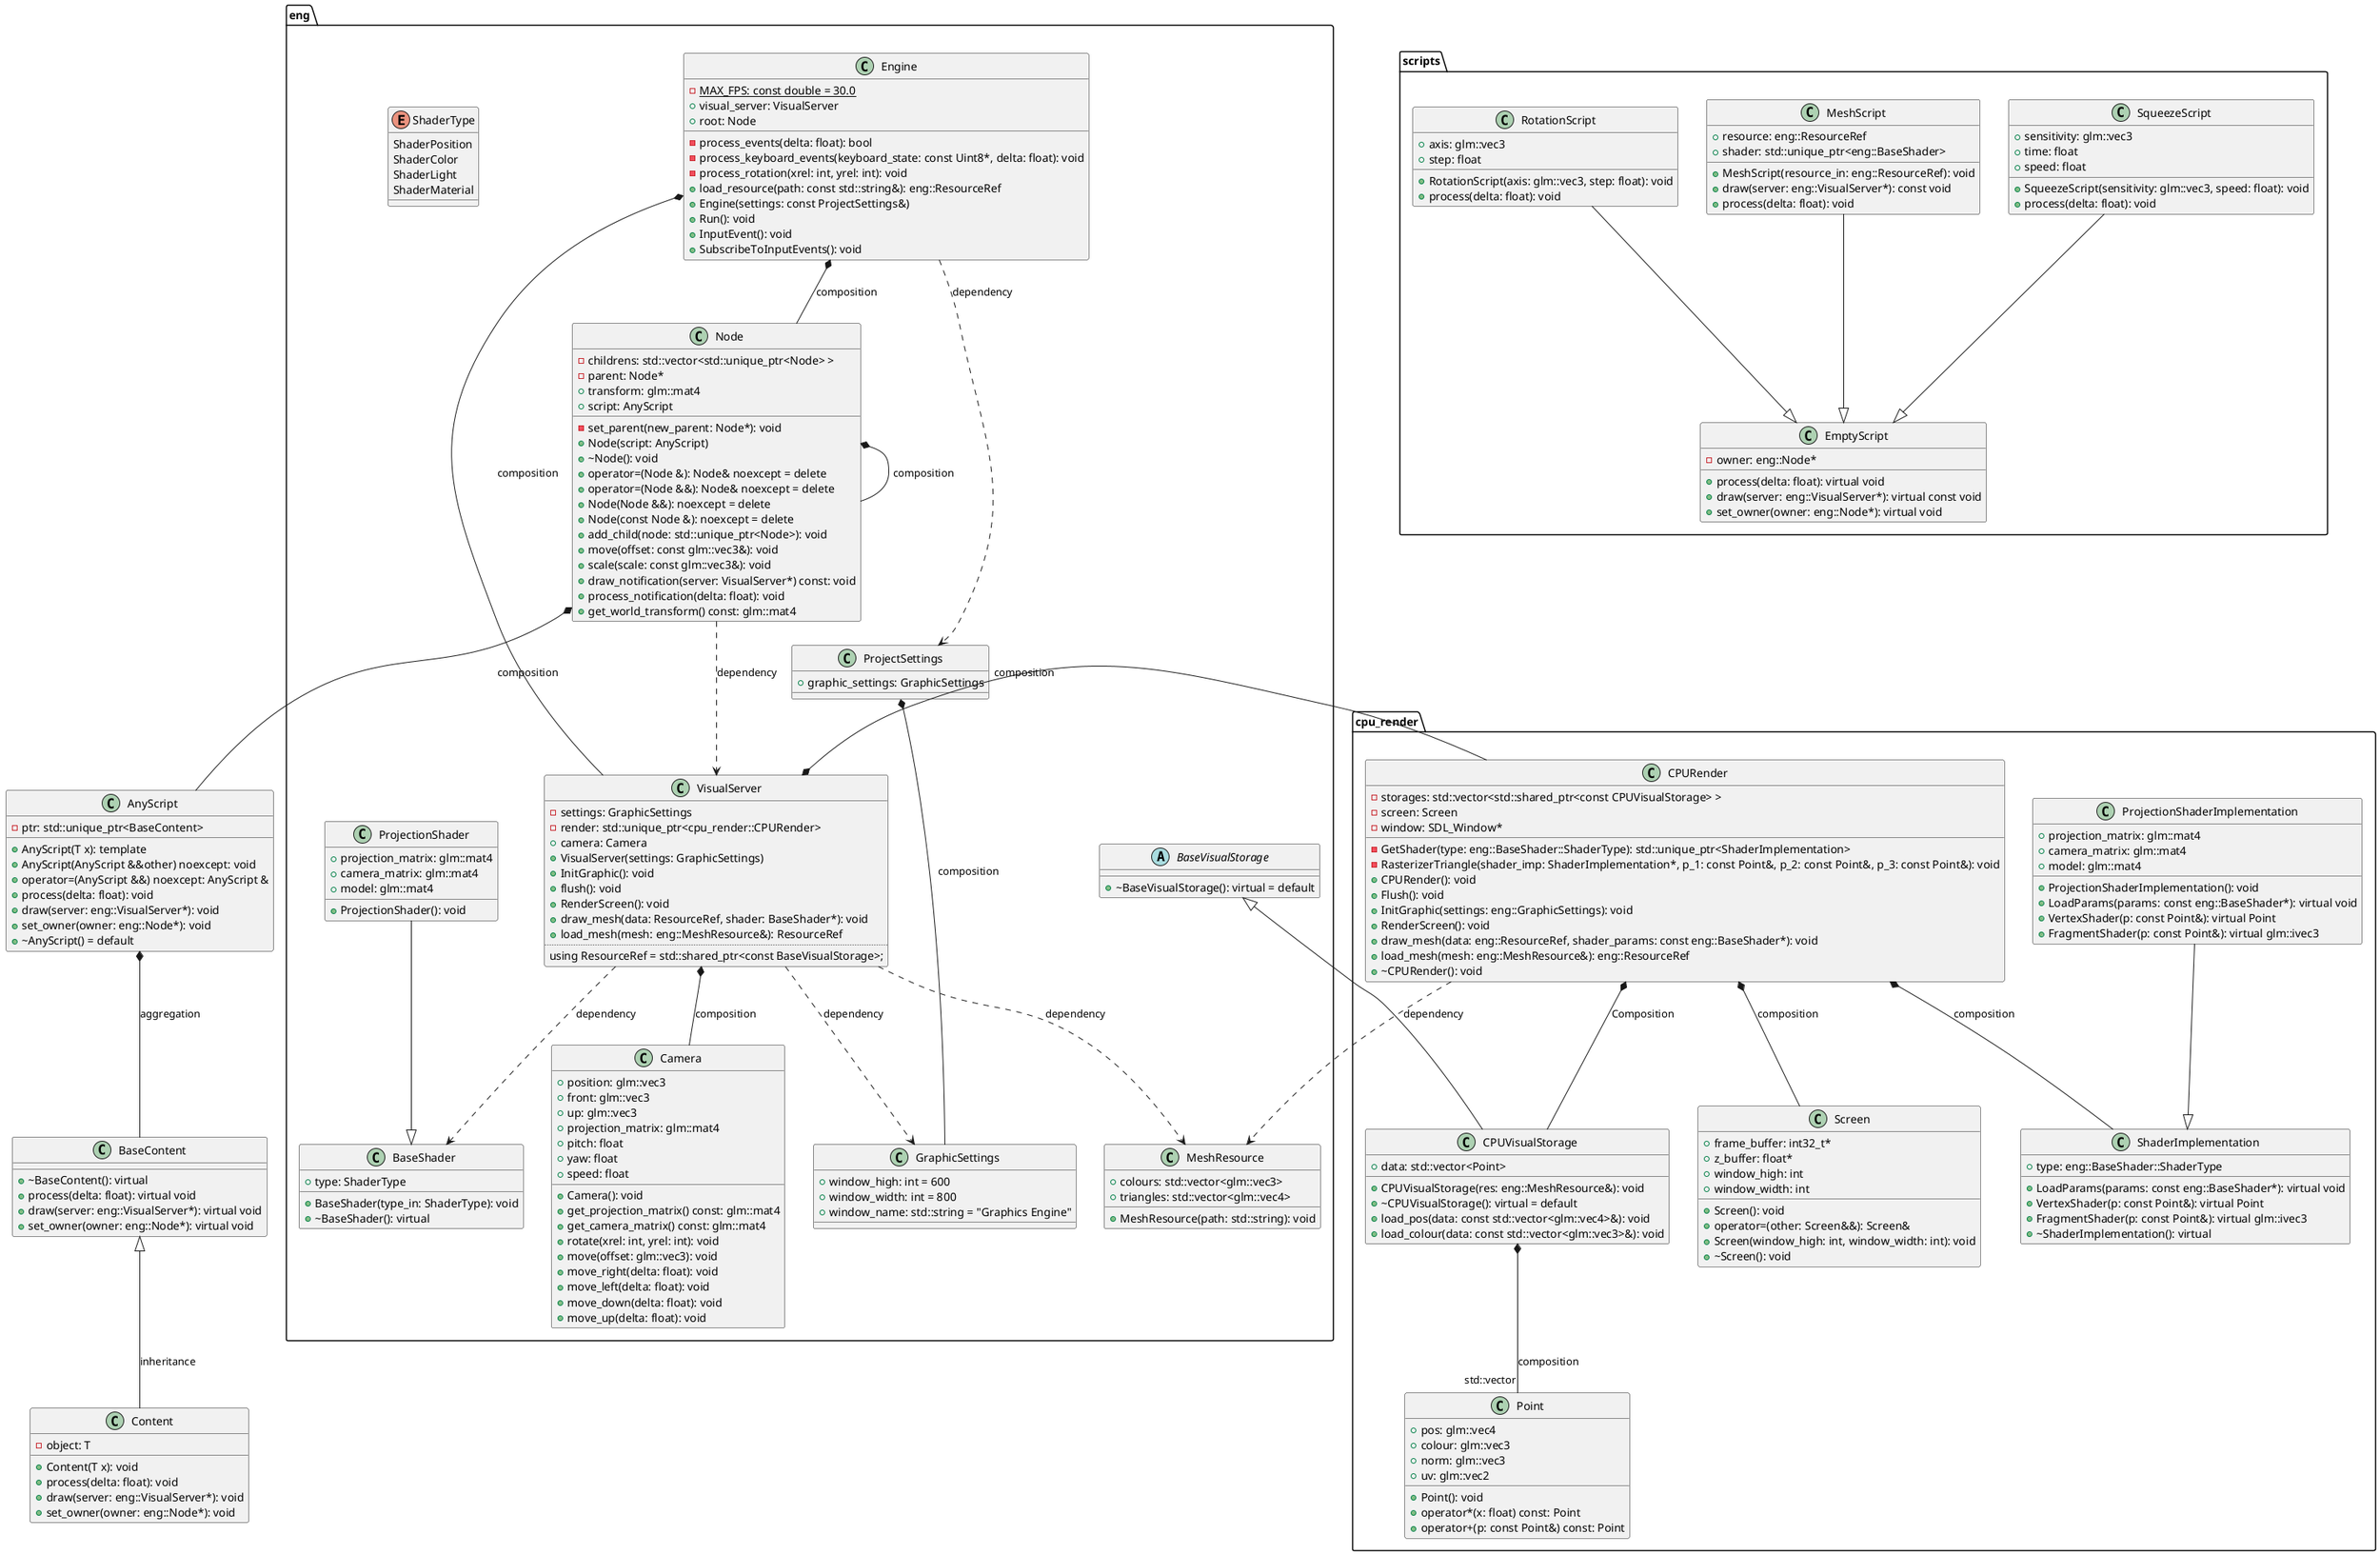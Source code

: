 @startuml

package "eng" {
  class Engine {
    -process_events(delta: float): bool
    -process_keyboard_events(keyboard_state: const Uint8*, delta: float): void
    -process_rotation(xrel: int, yrel: int): void
    -{static} MAX_FPS: const double = 30.0
    +visual_server: VisualServer
    +root: Node
    +load_resource(path: const std::string&): eng::ResourceRef
    +Engine(settings: const ProjectSettings&)
    +Run(): void
    +InputEvent(): void
    +SubscribeToInputEvents(): void
  }

class ProjectSettings {
    +graphic_settings: GraphicSettings
}
 class GraphicSettings {
    +window_high: int = 600
    +window_width: int = 800
    +window_name: std::string = "Graphics Engine"
}

  class VisualServer {
    -settings: GraphicSettings
    -render: std::unique_ptr<cpu_render::CPURender>
    +camera: Camera
    +VisualServer(settings: GraphicSettings)
    +InitGraphic(): void
    +flush(): void
    +RenderScreen(): void
    +draw_mesh(data: ResourceRef, shader: BaseShader*): void
    +load_mesh(mesh: eng::MeshResource&): ResourceRef
    ..
    using ResourceRef = std::shared_ptr<const BaseVisualStorage>;
  }

 Engine ..> ProjectSettings: dependency
 

class Node {
  -childrens: std::vector<std::unique_ptr<Node> >
  -parent: Node*
  -set_parent(new_parent: Node*): void
  +transform: glm::mat4
  +script: AnyScript
  +Node(script: AnyScript)
  +~Node(): void
  +operator=(Node &): Node& {method} noexcept = delete
  +operator=(Node &&): Node& {method} noexcept = delete
  +Node(Node &&): {method} noexcept = delete
  +Node(const Node &): {method} noexcept = delete
  +add_child(node: std::unique_ptr<Node>): void
  +move(offset: const glm::vec3&): void
  +scale(scale: const glm::vec3&): void
  +draw_notification(server: VisualServer*) const: void
  +process_notification(delta: float): void
  +get_world_transform() const: glm::mat4
}

class Camera {
  +position: glm::vec3
  +front: glm::vec3
  +up: glm::vec3
  +projection_matrix: glm::mat4
  +pitch: float
  +yaw: float
  +speed: float
  +Camera(): void
  +get_projection_matrix() const: glm::mat4
  +get_camera_matrix() const: glm::mat4
  +rotate(xrel: int, yrel: int): void
  +move(offset: glm::vec3): void
  +move_right(delta: float): void
  +move_left(delta: float): void
  +move_down(delta: float): void
  +move_up(delta: float): void
}




enum ShaderType {
    ShaderPosition
    ShaderColor
    ShaderLight
    ShaderMaterial
  }
  
  class BaseShader {
    +type: ShaderType
    +BaseShader(type_in: ShaderType): void
    +~BaseShader(): virtual
  }
  
  class ProjectionShader {
    +projection_matrix: glm::mat4
    +camera_matrix: glm::mat4
    +model: glm::mat4
    +ProjectionShader(): void
  }

    class MeshResource {
    +colours: std::vector<glm::vec3>
    +triangles: std::vector<glm::vec4>
    +MeshResource(path: std::string): void
  }

Engine *-- VisualServer: composition
Engine *-- Node: composition

VisualServer *-- Camera: composition

VisualServer ..> BaseShader: dependency
VisualServer ..> GraphicSettings: dependency
Node *-- Node: composition
GraphicSettings -[hidden]- Engine
Node ..> VisualServer: dependency
ProjectSettings *-- GraphicSettings: composition
ProjectionShader --|> BaseShader
' ShaderColor --|> ProjectionShader
VisualServer ..> MeshResource: dependency

abstract class BaseVisualStorage {
  +~BaseVisualStorage(): virtual = default
}

}


package "cpu_render" {
  class CPUVisualStorage {
    +data: std::vector<Point>
    +CPUVisualStorage(res: eng::MeshResource&): void
    +~CPUVisualStorage(): virtual = default
    +load_pos(data: const std::vector<glm::vec4>&): void
    +load_colour(data: const std::vector<glm::vec3>&): void
  }
  class CPURender {
    -storages: std::vector<std::shared_ptr<const CPUVisualStorage> >
    -screen: Screen
    -window: SDL_Window*
    -GetShader(type: eng::BaseShader::ShaderType): std::unique_ptr<ShaderImplementation>
    -RasterizerTriangle(shader_imp: ShaderImplementation*, p_1: const Point&, p_2: const Point&, p_3: const Point&): void
    +CPURender(): void
    +Flush(): void
    +InitGraphic(settings: eng::GraphicSettings): void
    +RenderScreen(): void
    +draw_mesh(data: eng::ResourceRef, shader_params: const eng::BaseShader*): void
    +load_mesh(mesh: eng::MeshResource&): eng::ResourceRef
    +~CPURender(): void
  }
  class Point {
    +pos: glm::vec4
    +colour: glm::vec3
    +norm: glm::vec3
    +uv: glm::vec2
    +Point(): void
    +operator*(x: float) const: Point
    +operator+(p: const Point&) const: Point
  }
  class Screen {
    +frame_buffer: int32_t*
    +z_buffer: float*
    +window_high: int
    +window_width: int
    +Screen(): void
    +operator=(other: Screen&&): Screen&
    +Screen(window_high: int, window_width: int): void
    +~Screen(): void
  }

  class ShaderImplementation {
    +type: eng::BaseShader::ShaderType
    +LoadParams(params: const eng::BaseShader*): virtual void
    +VertexShader(p: const Point&): virtual Point
    +FragmentShader(p: const Point&): virtual glm::ivec3
    +~ShaderImplementation(): virtual
  }
  
  class ProjectionShaderImplementation {
    +projection_matrix: glm::mat4
    +camera_matrix: glm::mat4
    +model: glm::mat4
    +ProjectionShaderImplementation(): void
    +LoadParams(params: const eng::BaseShader*): virtual void
    +VertexShader(p: const Point&): virtual Point
    +FragmentShader(p: const Point&): virtual glm::ivec3
  }

  CPUVisualStorage --|> BaseVisualStorage
  CPUVisualStorage *-- "std::vector" Point: composition
  CPURender *-- Screen: composition
  ProjectionShaderImplementation --|> ShaderImplementation
  CPURender *-- ShaderImplementation: composition
  CPURender *-- CPUVisualStorage : Composition
  BaseVisualStorage -[hidden]- MeshResource
  ' CPUVisualStorage -[hidden]- MeshResource
}


package "scripts" {
  class EmptyScript {
    -owner: eng::Node*
    +process(delta: float): virtual void
    +draw(server: eng::VisualServer*): virtual const void
    +set_owner(owner: eng::Node*): virtual void
  }
  
  class MeshScript {
    +resource: eng::ResourceRef
    +shader: std::unique_ptr<eng::BaseShader>
    +MeshScript(resource_in: eng::ResourceRef): void
    +draw(server: eng::VisualServer*): const void
    +process(delta: float): void
  }

  class RotationScript {
    +axis: glm::vec3
    +step: float
    +RotationScript(axis: glm::vec3, step: float): void
    +process(delta: float): void
  }

  class SqueezeScript {
    +sensitivity: glm::vec3
    +time: float
    +speed: float
    +SqueezeScript(sensitivity: glm::vec3, speed: float): void
    +process(delta: float): void
  }
  MeshScript --|> EmptyScript
  RotationScript --|> EmptyScript
  SqueezeScript --|> EmptyScript

}


class AnyScript {
  -ptr: std::unique_ptr<BaseContent>
  +AnyScript(T x): template
  +AnyScript(AnyScript &&other) noexcept: void
  +operator=(AnyScript &&) noexcept: AnyScript &
  +process(delta: float): void
  +draw(server: eng::VisualServer*): void
  +set_owner(owner: eng::Node*): void
  +~AnyScript() = default
}

class BaseContent {
  +~BaseContent(): virtual
  +process(delta: float): virtual void
  +draw(server: eng::VisualServer*): virtual void
  +set_owner(owner: eng::Node*): virtual void
}

class Content {
  -object: T
  +Content(T x): void
  +process(delta: float): void
  +draw(server: eng::VisualServer*): void
  +set_owner(owner: eng::Node*): void
}

AnyScript *-- BaseContent: aggregation
BaseContent <|-- Content: inheritance
Node *-- AnyScript: composition


VisualServer *-- CPURender: composition

CPURender ..> MeshResource: dependency

@enduml
